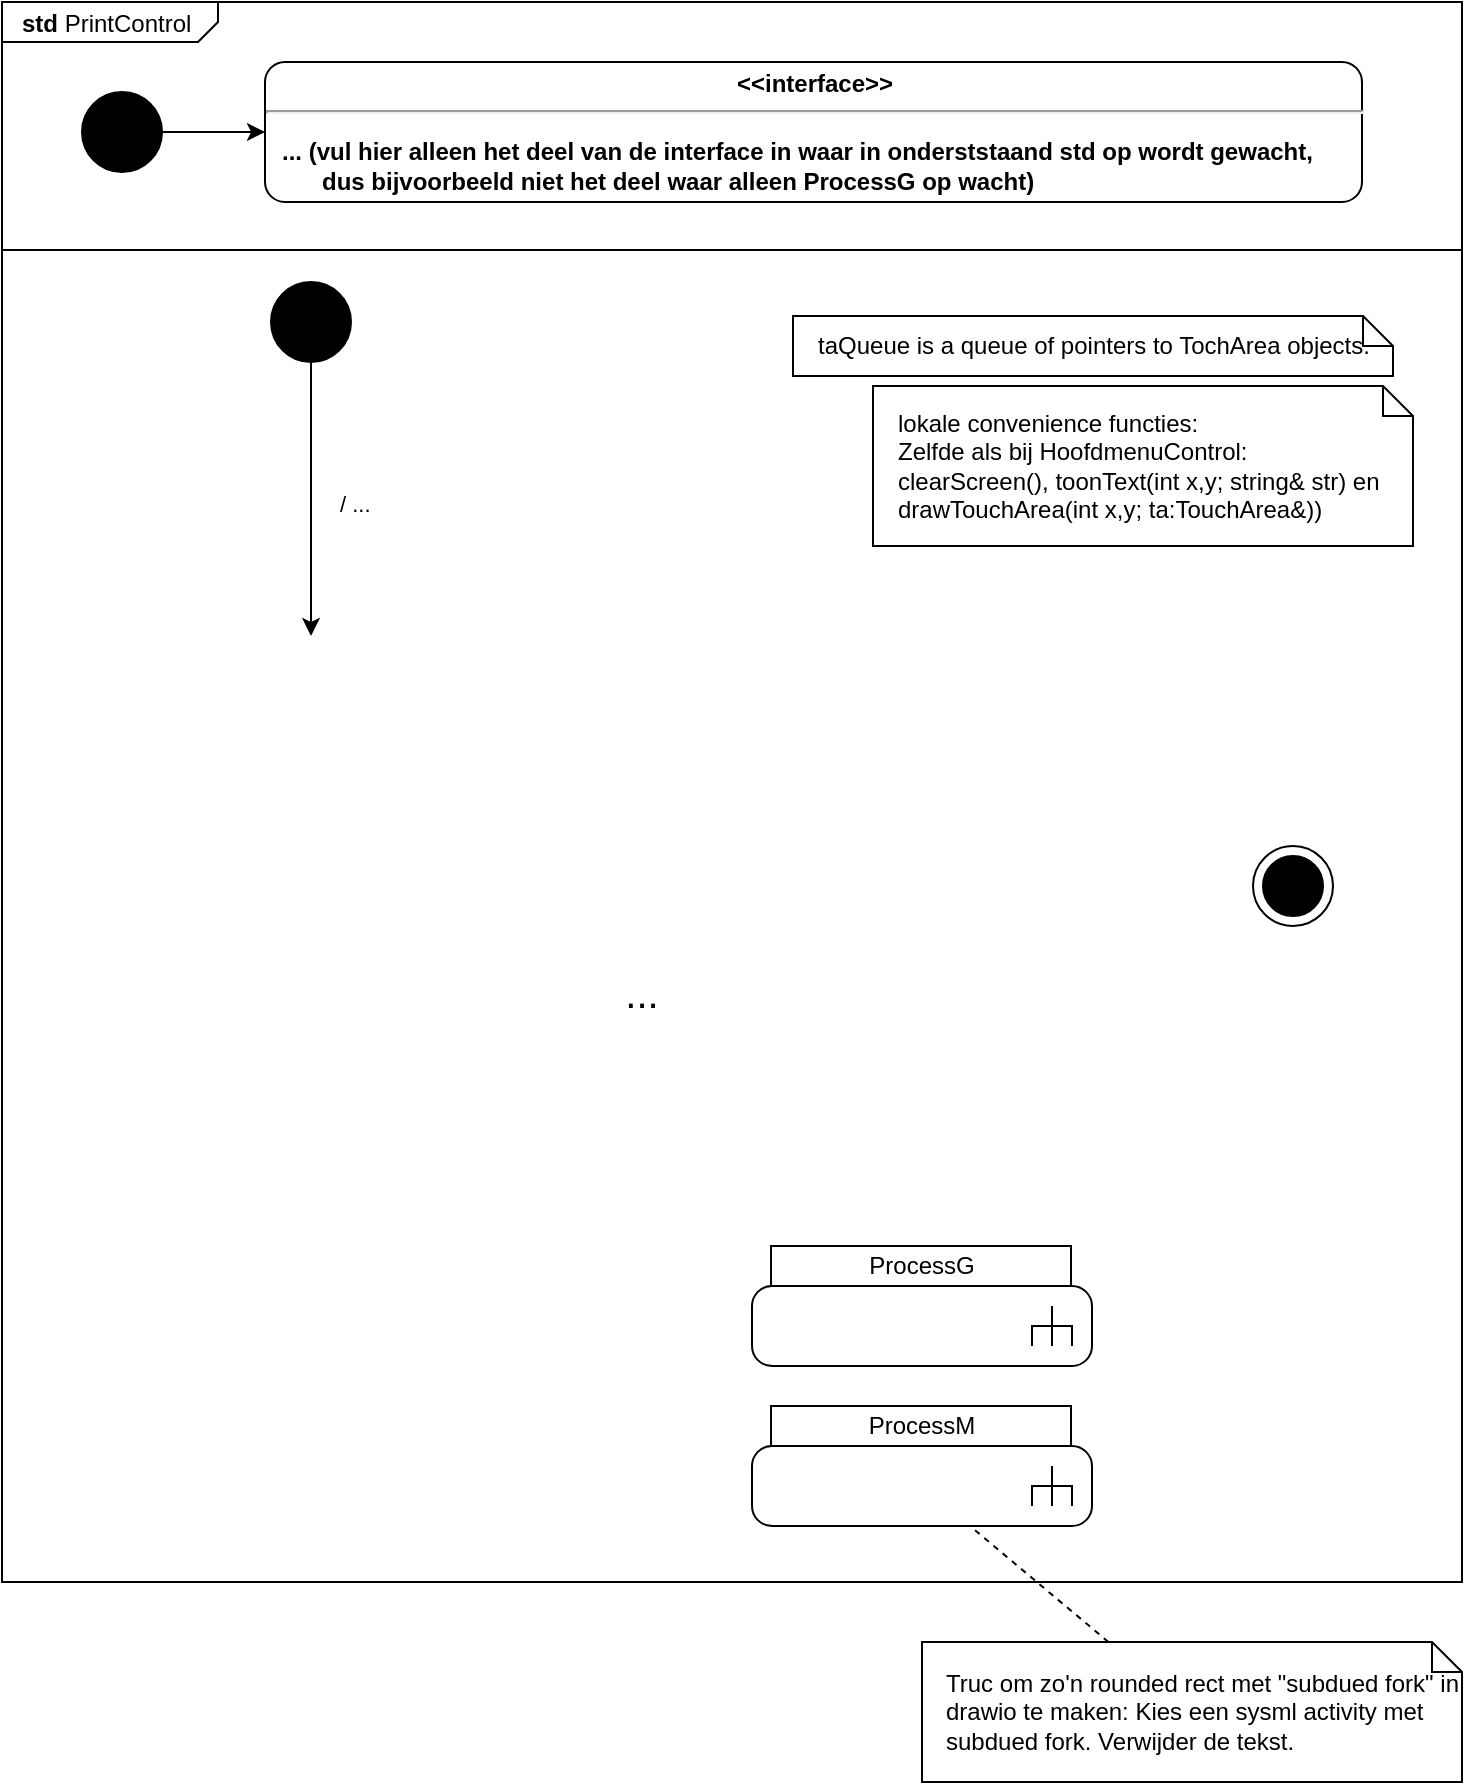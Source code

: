<mxfile version="21.5.1" type="device">
  <diagram name="Page-1" id="pazxvdb_-VQVQj2k6pjy">
    <mxGraphModel dx="1036" dy="573" grid="1" gridSize="10" guides="1" tooltips="1" connect="1" arrows="1" fold="1" page="1" pageScale="1" pageWidth="1169" pageHeight="1654" math="0" shadow="0">
      <root>
        <mxCell id="0" />
        <mxCell id="1" parent="0" />
        <mxCell id="4tAjdOZ-st2yQ9ejm-Wt-1" value="&lt;p style=&quot;margin:0px;margin-top:4px;margin-left:10px;text-align:left;&quot;&gt;&lt;b&gt;std&lt;/b&gt; PrintControl&lt;/p&gt;" style="html=1;shape=mxgraph.sysml.package;labelX=108.8;align=left;spacingLeft=10;overflow=fill;recursiveResize=0;container=0;" vertex="1" parent="1">
          <mxGeometry x="40" y="50" width="730" height="790" as="geometry" />
        </mxCell>
        <mxCell id="4tAjdOZ-st2yQ9ejm-Wt-2" value="/ ..." style="edgeStyle=orthogonalEdgeStyle;rounded=0;orthogonalLoop=1;jettySize=auto;html=1;align=left;" edge="1" parent="1" source="4tAjdOZ-st2yQ9ejm-Wt-3">
          <mxGeometry x="0.043" y="12" relative="1" as="geometry">
            <mxPoint as="offset" />
            <mxPoint x="194.5" y="367" as="targetPoint" />
          </mxGeometry>
        </mxCell>
        <mxCell id="4tAjdOZ-st2yQ9ejm-Wt-3" value="" style="shape=ellipse;html=1;fillColor=strokeColor;fontSize=18;fontColor=#ffffff;" vertex="1" parent="1">
          <mxGeometry x="174.5" y="190" width="40" height="40" as="geometry" />
        </mxCell>
        <mxCell id="4tAjdOZ-st2yQ9ejm-Wt-4" value="&lt;p style=&quot;margin:0px;margin-top:4px;text-align:center;&quot;&gt;&lt;b&gt;&amp;lt;&amp;lt;interface&amp;gt;&amp;gt;&lt;/b&gt;&lt;/p&gt;&lt;hr&gt;&lt;p&gt;&lt;/p&gt;&lt;p style=&quot;margin:0px;margin-left:8px;text-align:left;&quot;&gt;&lt;b style=&quot;background-color: initial;&quot;&gt;... (vul hier alleen het deel van de interface in waar in onderststaand std op wordt gewacht,&lt;br&gt;&amp;nbsp; &amp;nbsp; &amp;nbsp; dus bijvoorbeeld niet het deel waar alleen ProcessG op wacht)&lt;/b&gt;&lt;/p&gt;" style="shape=mxgraph.sysml.simpleState;html=1;overflow=fill;whiteSpace=wrap;align=center;" vertex="1" parent="1">
          <mxGeometry x="171.5" y="80" width="548.5" height="70" as="geometry" />
        </mxCell>
        <mxCell id="4tAjdOZ-st2yQ9ejm-Wt-5" style="edgeStyle=orthogonalEdgeStyle;rounded=0;orthogonalLoop=1;jettySize=auto;html=1;" edge="1" parent="1" source="4tAjdOZ-st2yQ9ejm-Wt-6" target="4tAjdOZ-st2yQ9ejm-Wt-4">
          <mxGeometry relative="1" as="geometry" />
        </mxCell>
        <mxCell id="4tAjdOZ-st2yQ9ejm-Wt-6" value="" style="shape=ellipse;html=1;fillColor=strokeColor;fontSize=18;fontColor=#ffffff;" vertex="1" parent="1">
          <mxGeometry x="80" y="95" width="40" height="40" as="geometry" />
        </mxCell>
        <mxCell id="4tAjdOZ-st2yQ9ejm-Wt-7" value="" style="line;strokeWidth=1;fillColor=none;align=left;verticalAlign=middle;spacingTop=-1;spacingLeft=3;spacingRight=3;rotatable=0;labelPosition=right;points=[];portConstraint=eastwest;strokeColor=inherit;" vertex="1" parent="1">
          <mxGeometry x="40" y="170" width="730" height="8" as="geometry" />
        </mxCell>
        <mxCell id="4tAjdOZ-st2yQ9ejm-Wt-8" value="taQueue is a queue of pointers to TochArea objects." style="shape=note;size=15;align=left;spacingLeft=10;html=1;whiteSpace=wrap;" vertex="1" parent="1">
          <mxGeometry x="435.5" y="207" width="300" height="30" as="geometry" />
        </mxCell>
        <mxCell id="4tAjdOZ-st2yQ9ejm-Wt-9" value="lokale convenience functies:&lt;br style=&quot;border-color: var(--border-color);&quot;&gt;Zelfde als bij HoofdmenuControl:&lt;br style=&quot;border-color: var(--border-color);&quot;&gt;clearScreen(),&amp;nbsp;toonText(int x,y; string&amp;amp; str) en &lt;br&gt;drawTouchArea(int x,y; ta:TouchArea&amp;amp;))" style="shape=note;size=15;align=left;spacingLeft=10;html=1;whiteSpace=wrap;" vertex="1" parent="1">
          <mxGeometry x="475.5" y="242" width="270" height="80" as="geometry" />
        </mxCell>
        <mxCell id="4tAjdOZ-st2yQ9ejm-Wt-10" value="ProcessG" style="rounded=0;whiteSpace=wrap;html=1;" vertex="1" parent="1">
          <mxGeometry x="424.5" y="672" width="150" height="20" as="geometry" />
        </mxCell>
        <mxCell id="4tAjdOZ-st2yQ9ejm-Wt-11" value="ProcessM" style="rounded=0;whiteSpace=wrap;html=1;" vertex="1" parent="1">
          <mxGeometry x="424.5" y="752" width="150" height="20" as="geometry" />
        </mxCell>
        <mxCell id="4tAjdOZ-st2yQ9ejm-Wt-12" value="" style="shape=mxgraph.sysml.actFinal;html=1;verticalLabelPosition=bottom;labelBackgroundColor=#ffffff;verticalAlign=top;" vertex="1" parent="1">
          <mxGeometry x="665.5" y="472" width="40" height="40" as="geometry" />
        </mxCell>
        <mxCell id="4tAjdOZ-st2yQ9ejm-Wt-13" value="&lt;font style=&quot;font-size: 20px;&quot;&gt;...&lt;/font&gt;" style="text;html=1;strokeColor=none;fillColor=none;align=center;verticalAlign=middle;whiteSpace=wrap;rounded=0;fontSize=13;" vertex="1" parent="1">
          <mxGeometry x="330" y="530" width="60" height="30" as="geometry" />
        </mxCell>
        <mxCell id="4tAjdOZ-st2yQ9ejm-Wt-14" value="" style="html=1;shape=mxgraph.sysml.callBehAct;whiteSpace=wrap;align=center;fontColor=none;noLabel=1;labelBorderColor=none;labelBackgroundColor=none;strokeColor=default;fillColor=default;strokeWidth=1;" vertex="1" parent="1">
          <mxGeometry x="415" y="692" width="170" height="40" as="geometry" />
        </mxCell>
        <mxCell id="4tAjdOZ-st2yQ9ejm-Wt-15" value="" style="html=1;shape=mxgraph.sysml.callBehAct;whiteSpace=wrap;align=center;fontColor=none;noLabel=1;labelBorderColor=none;labelBackgroundColor=none;strokeColor=default;fillColor=default;strokeWidth=1;" vertex="1" parent="1">
          <mxGeometry x="415" y="772" width="170" height="40" as="geometry" />
        </mxCell>
        <mxCell id="4tAjdOZ-st2yQ9ejm-Wt-16" style="rounded=0;orthogonalLoop=1;jettySize=auto;html=1;endArrow=none;endFill=0;dashed=1;" edge="1" parent="1" source="4tAjdOZ-st2yQ9ejm-Wt-17">
          <mxGeometry relative="1" as="geometry">
            <mxPoint x="524" y="812" as="targetPoint" />
          </mxGeometry>
        </mxCell>
        <mxCell id="4tAjdOZ-st2yQ9ejm-Wt-17" value="Truc om zo&#39;n rounded rect met &quot;subdued fork&quot; in drawio te maken: Kies een sysml activity met subdued fork. Verwijder de tekst." style="shape=note;size=15;align=left;spacingLeft=10;html=1;whiteSpace=wrap;" vertex="1" parent="1">
          <mxGeometry x="500" y="870" width="270" height="70" as="geometry" />
        </mxCell>
      </root>
    </mxGraphModel>
  </diagram>
</mxfile>
